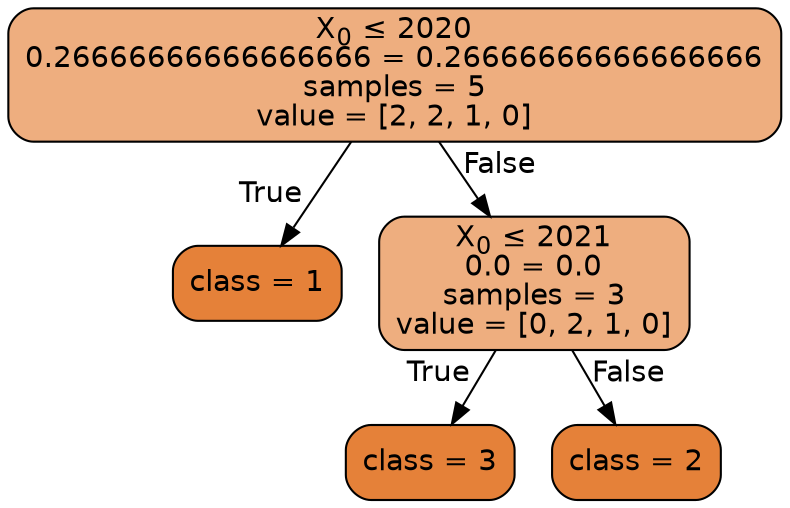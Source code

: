 
    digraph Tree {
    node [shape=box, style="filled, rounded", color="black", fontname=helvetica] ;
    edge [fontname=helvetica] ;
        0 [label=<X<SUB>0</SUB> &le; 2020<br/>0.26666666666666666 = 0.26666666666666666<br/>samples = 5<br/>value = [2, 2, 1, 0]>, fillcolor="#e58139a4"] ;
    1 [label="class = 1", fillcolor="#e58139ff"] ;
    2 [label=<X<SUB>0</SUB> &le; 2021<br/>0.0 = 0.0<br/>samples = 3<br/>value = [0, 2, 1, 0]>, fillcolor="#e58139a4"] ;
    5 [label="class = 3", fillcolor="#e58139ff"] ;
    6 [label="class = 2", fillcolor="#e58139ff"] ;
    2 -> 5 [labeldistance=2.5, labelangle=45, headlabel="True"] ;
    2 -> 6 [labeldistance=2.5, labelangle=-45, headlabel="False"] ;
    0 -> 1 [labeldistance=2.5, labelangle=45, headlabel="True"] ;
    0 -> 2 [labeldistance=2.5, labelangle=-45, headlabel="False"] ;

    }
    